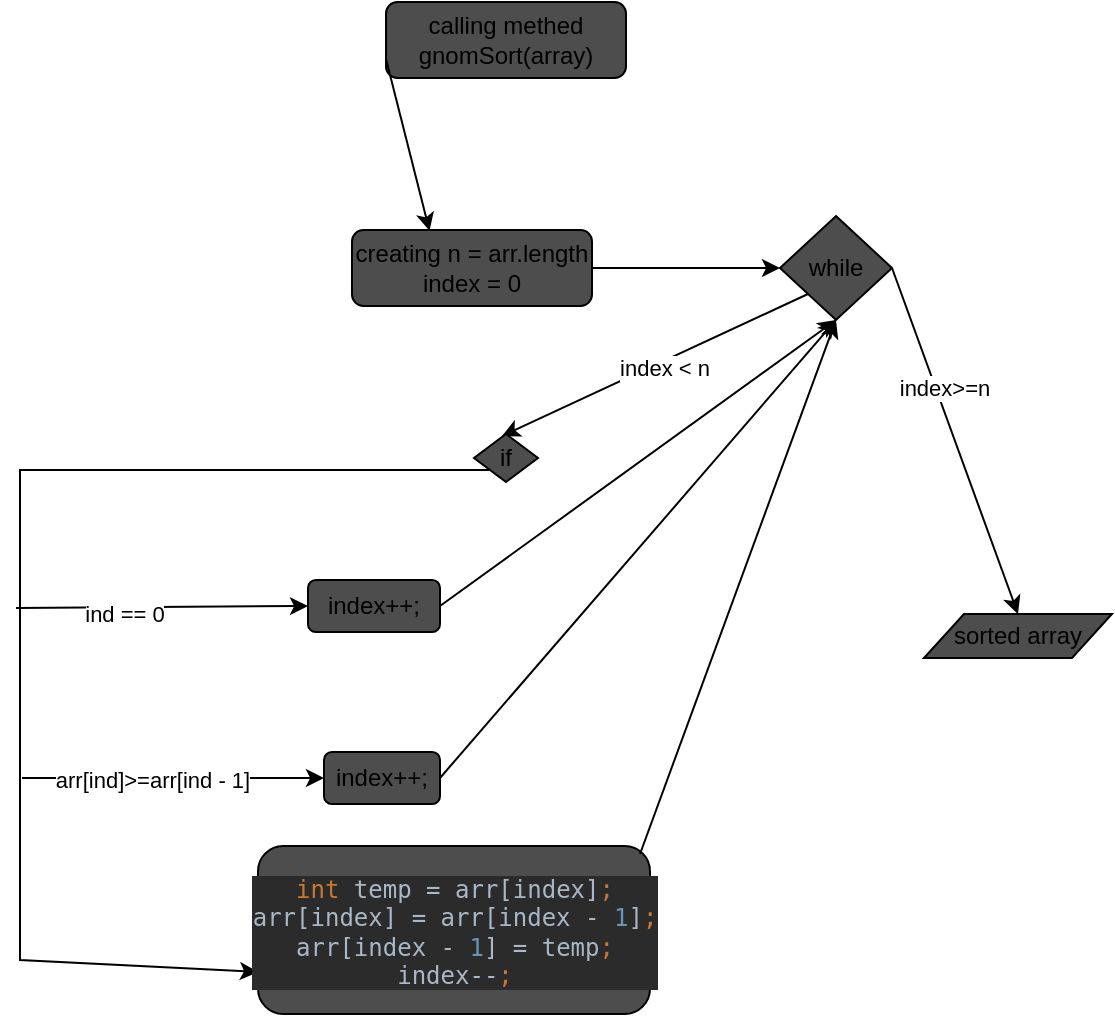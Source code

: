 <mxfile version="20.5.3" type="embed"><diagram id="ig8V-UeP-AiyhVHzHF7l" name="Page-1"><mxGraphModel dx="1072" dy="563" grid="0" gridSize="10" guides="1" tooltips="1" connect="1" arrows="1" fold="1" page="0" pageScale="1" pageWidth="850" pageHeight="1100" math="0" shadow="0"><root><mxCell id="0"/><mxCell id="1" parent="0"/><mxCell id="5" value="calling methed gnomSort(array)" style="rounded=1;whiteSpace=wrap;html=1;fillColor=#4D4D4D;" parent="1" vertex="1"><mxGeometry x="56" y="54" width="120" height="38" as="geometry"/></mxCell><mxCell id="8" value="creating n = arr.length index = 0" style="rounded=1;whiteSpace=wrap;html=1;fillColor=#4D4D4D;" parent="1" vertex="1"><mxGeometry x="39" y="168" width="120" height="38" as="geometry"/></mxCell><mxCell id="9" value="while" style="rhombus;whiteSpace=wrap;html=1;fillColor=#4D4D4D;" parent="1" vertex="1"><mxGeometry x="253" y="161" width="56" height="52" as="geometry"/></mxCell><mxCell id="11" value="" style="endArrow=classic;html=1;rounded=0;exitX=0;exitY=1;exitDx=0;exitDy=0;" parent="1" source="9" edge="1"><mxGeometry width="50" height="50" relative="1" as="geometry"><mxPoint x="252" y="223" as="sourcePoint"/><mxPoint x="114" y="271" as="targetPoint"/><Array as="points"/></mxGeometry></mxCell><mxCell id="13" value="index &amp;lt; n" style="edgeLabel;html=1;align=center;verticalAlign=middle;resizable=0;points=[];" parent="11" vertex="1" connectable="0"><mxGeometry x="-0.046" y="3" relative="1" as="geometry"><mxPoint as="offset"/></mxGeometry></mxCell><mxCell id="14" value="if" style="rhombus;whiteSpace=wrap;html=1;fillColor=#4D4D4D;" parent="1" vertex="1"><mxGeometry x="100" y="270" width="32" height="24" as="geometry"/></mxCell><mxCell id="16" value="index++;" style="rounded=1;whiteSpace=wrap;html=1;fillColor=#4D4D4D;" parent="1" vertex="1"><mxGeometry x="17" y="343" width="66" height="26" as="geometry"/></mxCell><mxCell id="17" value="index++;" style="rounded=1;whiteSpace=wrap;html=1;fillColor=#4D4D4D;" parent="1" vertex="1"><mxGeometry x="25" y="429" width="58" height="26" as="geometry"/></mxCell><mxCell id="18" value="" style="rounded=1;whiteSpace=wrap;html=1;fillColor=#4D4D4D;" parent="1" vertex="1"><mxGeometry x="-8" y="476" width="196" height="84" as="geometry"/></mxCell><mxCell id="19" value="" style="endArrow=classic;html=1;rounded=0;exitX=0;exitY=1;exitDx=0;exitDy=0;entryX=0;entryY=0.75;entryDx=0;entryDy=0;" parent="1" source="14" target="18" edge="1"><mxGeometry width="50" height="50" relative="1" as="geometry"><mxPoint x="-75" y="366" as="sourcePoint"/><mxPoint x="-124" y="534" as="targetPoint"/><Array as="points"><mxPoint x="-127" y="288"/><mxPoint x="-127" y="360"/><mxPoint x="-127" y="533"/></Array></mxGeometry></mxCell><mxCell id="21" value="" style="endArrow=classic;html=1;rounded=0;entryX=0;entryY=0.5;entryDx=0;entryDy=0;" parent="1" target="17" edge="1"><mxGeometry width="50" height="50" relative="1" as="geometry"><mxPoint x="-126" y="442" as="sourcePoint"/><mxPoint x="-15" y="418" as="targetPoint"/></mxGeometry></mxCell><mxCell id="25" value="arr[ind]&amp;gt;=arr[ind - 1]" style="edgeLabel;html=1;align=center;verticalAlign=middle;resizable=0;points=[];" parent="21" vertex="1" connectable="0"><mxGeometry x="-0.141" y="-1" relative="1" as="geometry"><mxPoint as="offset"/></mxGeometry></mxCell><mxCell id="26" value="" style="endArrow=classic;html=1;rounded=0;entryX=0;entryY=0.5;entryDx=0;entryDy=0;" parent="1" target="16" edge="1"><mxGeometry width="50" height="50" relative="1" as="geometry"><mxPoint x="-129" y="357" as="sourcePoint"/><mxPoint y="349" as="targetPoint"/></mxGeometry></mxCell><mxCell id="28" value="ind == 0" style="edgeLabel;html=1;align=center;verticalAlign=middle;resizable=0;points=[];" parent="26" vertex="1" connectable="0"><mxGeometry x="-0.27" y="-3" relative="1" as="geometry"><mxPoint as="offset"/></mxGeometry></mxCell><mxCell id="29" value="&lt;div style=&quot;background-color:#2b2b2b;color:#a9b7c6;font-family:'JetBrains Mono',monospace;font-size:9,8pt;&quot;&gt;&lt;pre&gt;&lt;span style=&quot;color:#cc7832;&quot;&gt;int &lt;/span&gt;temp = arr[index]&lt;span style=&quot;color:#cc7832;&quot;&gt;;&lt;br&gt;&lt;/span&gt;arr[index] = arr[index - &lt;span style=&quot;color:#6897bb;&quot;&gt;1&lt;/span&gt;]&lt;span style=&quot;color:#cc7832;&quot;&gt;;&lt;br&gt;&lt;/span&gt;arr[index - &lt;span style=&quot;color:#6897bb;&quot;&gt;1&lt;/span&gt;] = temp&lt;span style=&quot;color:#cc7832;&quot;&gt;;&lt;br&gt;&lt;/span&gt;index--&lt;span style=&quot;color:#cc7832;&quot;&gt;;&lt;/span&gt;&lt;/pre&gt;&lt;/div&gt;" style="text;html=1;align=center;verticalAlign=middle;resizable=0;points=[];autosize=1;strokeColor=none;fillColor=none;" parent="1" vertex="1"><mxGeometry x="-11.5" y="472" width="203" height="94" as="geometry"/></mxCell><mxCell id="31" value="" style="endArrow=classic;html=1;rounded=0;exitX=1;exitY=0.5;exitDx=0;exitDy=0;entryX=0.5;entryY=1;entryDx=0;entryDy=0;" parent="1" source="16" target="9" edge="1"><mxGeometry width="50" height="50" relative="1" as="geometry"><mxPoint x="143" y="363" as="sourcePoint"/><mxPoint x="193" y="313" as="targetPoint"/></mxGeometry></mxCell><mxCell id="32" value="" style="endArrow=classic;html=1;rounded=0;exitX=1;exitY=0.5;exitDx=0;exitDy=0;entryX=0.5;entryY=1;entryDx=0;entryDy=0;" parent="1" source="17" target="9" edge="1"><mxGeometry width="50" height="50" relative="1" as="geometry"><mxPoint x="113" y="434" as="sourcePoint"/><mxPoint x="163" y="384" as="targetPoint"/></mxGeometry></mxCell><mxCell id="33" value="" style="endArrow=classic;html=1;rounded=0;entryX=0.5;entryY=1;entryDx=0;entryDy=0;" parent="1" target="9" edge="1"><mxGeometry width="50" height="50" relative="1" as="geometry"><mxPoint x="183" y="480" as="sourcePoint"/><mxPoint x="253" y="400" as="targetPoint"/></mxGeometry></mxCell><mxCell id="34" value="" style="endArrow=classic;html=1;rounded=0;entryX=0.323;entryY=0.011;entryDx=0;entryDy=0;entryPerimeter=0;exitX=0;exitY=0.75;exitDx=0;exitDy=0;" parent="1" source="5" target="8" edge="1"><mxGeometry width="50" height="50" relative="1" as="geometry"><mxPoint x="357" y="221" as="sourcePoint"/><mxPoint x="407" y="171" as="targetPoint"/></mxGeometry></mxCell><mxCell id="35" value="" style="endArrow=classic;html=1;rounded=0;exitX=1;exitY=0.5;exitDx=0;exitDy=0;entryX=0;entryY=0.5;entryDx=0;entryDy=0;" parent="1" source="8" target="9" edge="1"><mxGeometry width="50" height="50" relative="1" as="geometry"><mxPoint x="348" y="221" as="sourcePoint"/><mxPoint x="398" y="171" as="targetPoint"/></mxGeometry></mxCell><mxCell id="36" value="" style="endArrow=classic;html=1;rounded=0;exitX=1;exitY=0.5;exitDx=0;exitDy=0;entryX=0.5;entryY=0;entryDx=0;entryDy=0;" parent="1" source="9" target="39" edge="1"><mxGeometry width="50" height="50" relative="1" as="geometry"><mxPoint x="220" y="360" as="sourcePoint"/><mxPoint x="362" y="329" as="targetPoint"/><Array as="points"/></mxGeometry></mxCell><mxCell id="38" value="index&amp;gt;=n" style="edgeLabel;html=1;align=center;verticalAlign=middle;resizable=0;points=[];" parent="36" vertex="1" connectable="0"><mxGeometry x="-0.295" y="4" relative="1" as="geometry"><mxPoint as="offset"/></mxGeometry></mxCell><mxCell id="39" value="sorted array" style="shape=parallelogram;perimeter=parallelogramPerimeter;whiteSpace=wrap;html=1;fixedSize=1;fillColor=#4D4D4D;" parent="1" vertex="1"><mxGeometry x="325" y="360" width="94" height="22" as="geometry"/></mxCell></root></mxGraphModel></diagram></mxfile>